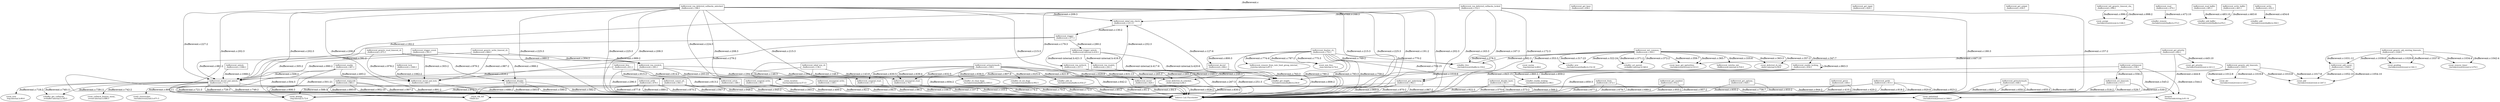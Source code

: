 digraph GRAPH_0 {

  // Generated by Graph::Easy 0.76 at Thu Jan 25 07:04:08 2024

  edge [ arrowhead=normal ];
  graph [
    label="./bufferevent.c",
    labelloc=top ];
  node [
    fillcolor=white,
    fontsize=11,
    shape=box,
    style=filled ];

  "./bufferevent.c:bufferevent_cancel_all_" [ label="bufferevent_cancel_all_\l./bufferevent.c:941:1\l" ]
  "./bufferevent.c:bufferevent_finalize_cb_" [ label="bufferevent_finalize_cb_\l./bufferevent.c:752:1\l" ]
  "./bufferevent.c:bufferevent_generic_read_timeout_cb" [ label="bufferevent_generic_read_timeout_cb\l./bufferevent.c:975:1\l" ]
  "./bufferevent.c:bufferevent_generic_write_timeout_cb" [ label="bufferevent_generic_write_timeout_cb\l./bufferevent.c:984:1\l" ]
  "./bufferevent.c:bufferevent_inbuf_wm_cb" [ label="bufferevent_inbuf_wm_cb\l./bufferevent.c:136:1\l" ]
  "./bufferevent.c:bufferevent_inbuf_wm_check" [ label="bufferevent_inbuf_wm_check\l./bufferevent.c:121:13\l" ]
  "./bufferevent.c:bufferevent_run_deferred_callbacks_locked" [ label="bufferevent_run_deferred_callbacks_locked\l./bufferevent.c:152:1\l" ]
  "./bufferevent.c:bufferevent_run_deferred_callbacks_unlocked" [ label="bufferevent_run_deferred_callbacks_unlocked\l./bufferevent.c:186:1\l" ]
  "./bufferevent.c:bufferevent_trigger_nolock_" [ label="bufferevent_trigger_nolock_\l./bufferevent-internal.h:414:1\l" ]
  __errno_location [ label="__errno_location\l/usr/include/errno.h:37:13\l", shape=ellipse ]
  __indirect_call [ label="Indirect Call Placeholder\l", shape=ellipse ]
  __stack_chk_fail [ label="__stack_chk_fail\l<built-in>\l", shape=ellipse ]
  bufferevent_add_event_ [ label="bufferevent_add_event_\l./bufferevent.c:1049:1\l" ]
  bufferevent_decref [ label="bufferevent_decref\l./bufferevent.c:804:1\l" ]
  bufferevent_decref_and_unlock_ [ label="bufferevent_decref_and_unlock_\l./bufferevent.c:711:1\l" ]
  bufferevent_disable [ label="bufferevent_disable\l./bufferevent.c:578:1\l" ]
  bufferevent_disable_hard_ [ label="bufferevent_disable_hard_\l./bufferevent.c:561:1\l" ]
  bufferevent_enable [ label="bufferevent_enable\l./bufferevent.c:487:1\l" ]
  bufferevent_enable_locking_ [ label="bufferevent_enable_locking_\l./bufferevent.c:834:1\l" ]
  bufferevent_flush [ label="bufferevent_flush\l./bufferevent.c:672:1\l" ]
  bufferevent_free [ label="bufferevent_free\l./bufferevent.c:811:1\l" ]
  bufferevent_generic_adj_existing_timeouts_ [ label="bufferevent_generic_adj_existing_timeouts_\l./bufferevent.c:1026:1\l" ]
  bufferevent_generic_adj_timeouts_ [ label="bufferevent_generic_adj_timeouts_\l./bufferevent.c:1003:1\l" ]
  bufferevent_get_base [ label="bufferevent_get_base\l./bufferevent.c:436:1\l" ]
  bufferevent_get_enabled [ label="bufferevent_get_enabled\l./bufferevent.c:952:1\l" ]
  bufferevent_get_input [ label="bufferevent_get_input\l./bufferevent.c:424:1\l" ]
  bufferevent_get_options_ [ label="bufferevent_get_options_\l./bufferevent.c:928:1\l" ]
  bufferevent_get_output [ label="bufferevent_get_output\l./bufferevent.c:430:1\l" ]
  bufferevent_get_priority [ label="bufferevent_get_priority\l./bufferevent.c:442:1\l" ]
  bufferevent_get_underlying [ label="bufferevent_get_underlying\l./bufferevent.c:962:1\l" ]
  bufferevent_getcb [ label="bufferevent_getcb\l./bufferevent.c:404:1\l" ]
  bufferevent_getfd [ label="bufferevent_getfd\l./bufferevent.c:913:1\l" ]
  bufferevent_getwatermark [ label="bufferevent_getwatermark\l./bufferevent.c:646:1\l" ]
  bufferevent_incref [ label="bufferevent_incref\l./bufferevent.c:820:1\l" ]
  bufferevent_incref_and_lock_ [ label="bufferevent_incref_and_lock_\l./bufferevent.c:685:1\l" ]
  bufferevent_init_common_ [ label="bufferevent_init_common_\l./bufferevent.c:309:1\l" ]
  bufferevent_init_generic_timeout_cbs_ [ label="bufferevent_init_generic_timeout_cbs_\l./bufferevent.c:994:1\l" ]
  bufferevent_lock [ label="bufferevent_lock\l./bufferevent.c:1060:1\l" ]
  bufferevent_ratelim_init_ [ label="bufferevent_ratelim_init_\l./bufferevent-internal.h:518:5\l", shape=ellipse ]
  bufferevent_read [ label="bufferevent_read\l./bufferevent.c:470:1\l" ]
  bufferevent_read_buffer [ label="bufferevent_read_buffer\l./bufferevent.c:481:1\l" ]
  bufferevent_remove_from_rate_limit_group_internal_ [ label="bufferevent_remove_from_rate_limit_group_internal_\l./ratelim-internal.h:87:5\l", shape=ellipse ]
  bufferevent_replacefd [ label="bufferevent_replacefd\l./bufferevent.c:885:1\l" ]
  bufferevent_run_eventcb_ [ label="bufferevent_run_eventcb_\l./bufferevent.c:285:1\l" ]
  bufferevent_run_readcb_ [ label="bufferevent_run_readcb_\l./bufferevent.c:241:1\l" ]
  bufferevent_run_writecb_ [ label="bufferevent_run_writecb_\l./bufferevent.c:257:1\l" ]
  bufferevent_set_timeouts [ label="bufferevent_set_timeouts\l./bufferevent.c:511:1\l" ]
  bufferevent_setcb [ label="bufferevent_setcb\l./bufferevent.c:389:1\l" ]
  bufferevent_setfd [ label="bufferevent_setfd\l./bufferevent.c:870:1\l" ]
  bufferevent_settimeout [ label="bufferevent_settimeout\l./bufferevent.c:538:1\l" ]
  bufferevent_setwatermark [ label="bufferevent_setwatermark\l./bufferevent.c:599:1\l" ]
  bufferevent_suspend_read_ [ label="bufferevent_suspend_read_\l./bufferevent.c:67:1\l" ]
  bufferevent_suspend_write_ [ label="bufferevent_suspend_write_\l./bufferevent.c:89:1\l" ]
  bufferevent_trigger [ label="bufferevent_trigger\l./bufferevent.c:277:1\l" ]
  bufferevent_trigger_event [ label="bufferevent_trigger_event\l./bufferevent.c:301:1\l" ]
  bufferevent_unlock [ label="bufferevent_unlock\l./bufferevent.c:1066:1\l" ]
  bufferevent_unsuspend_read_ [ label="bufferevent_unsuspend_read_\l./bufferevent.c:78:1\l" ]
  bufferevent_unsuspend_write_ [ label="bufferevent_unsuspend_write_\l./bufferevent.c:100:1\l" ]
  bufferevent_write [ label="bufferevent_write\l./bufferevent.c:452:1\l" ]
  bufferevent_write_buffer [ label="bufferevent_write_buffer\l./bufferevent.c:461:1\l" ]
  evbuffer_add [ label="evbuffer_add\l./include/event2/buffer.h:358:5\l", shape=ellipse ]
  evbuffer_add_buffer [ label="evbuffer_add_buffer\l./include/event2/buffer.h:476:5\l", shape=ellipse ]
  evbuffer_add_cb [ label="evbuffer_add_cb\l./include/event2/buffer.h:954:27\l", shape=ellipse ]
  evbuffer_cb_clear_flags [ label="evbuffer_cb_clear_flags\l./include/event2/buffer.h:1003:5\l", shape=ellipse ]
  evbuffer_cb_set_flags [ label="evbuffer_cb_set_flags\l./include/event2/buffer.h:992:5\l", shape=ellipse ]
  evbuffer_enable_locking [ label="evbuffer_enable_locking\l./include/event2/buffer.h:198:5\l", shape=ellipse ]
  evbuffer_free [ label="evbuffer_free\l./include/event2/buffer.h:159:6\l", shape=ellipse ]
  evbuffer_get_callbacks_ [ label="evbuffer_get_callbacks_\l./evbuffer-internal.h:345:5\l", shape=ellipse ]
  evbuffer_get_length [ label="evbuffer_get_length\l./include/event2/buffer.h:256:8\l", shape=ellipse ]
  evbuffer_new [ label="evbuffer_new\l./include/event2/buffer.h:152:18\l", shape=ellipse ]
  evbuffer_remove [ label="evbuffer_remove\l./include/event2/buffer.h:373:5\l", shape=ellipse ]
  evbuffer_set_parent_ [ label="evbuffer_set_parent_\l./evbuffer-internal.h:340:6\l", shape=ellipse ]
  event_add [ label="event_add\l./include/event2/event.h:1267:5\l", shape=ellipse ]
  event_assign [ label="event_assign\l./include/event2/event.h:1166:5\l", shape=ellipse ]
  event_base_get_npriorities [ label="event_base_get_npriorities\l./include/event2/event.h:1513:5\l", shape=ellipse ]
  event_callback_finalize_many_ [ label="event_callback_finalize_many_\l./event-internal.h:486:5\l", shape=ellipse ]
  event_debugx_ [ label="event_debugx_\l./log-internal.h:72:6\l", shape=ellipse ]
  event_deferred_cb_init_ [ label="event_deferred_cb_init_\l./defer-internal.h:50:6\l", shape=ellipse ]
  event_deferred_cb_schedule_ [ label="event_deferred_cb_schedule_\l./defer-internal.h:66:5\l", shape=ellipse ]
  event_del [ label="event_del\l./include/event2/event.h:1293:5\l", shape=ellipse ]
  event_errx [ label="event_errx\l./log-internal.h:66:6\l", shape=ellipse ]
  event_get_priority [ label="event_get_priority\l./include/event2/event.h:1411:5\l", shape=ellipse ]
  event_initialized [ label="event_initialized\l./include/event2/event.h:1368:5\l", shape=ellipse ]
  event_mm_free_ [ label="event_mm_free_\l./mm-internal.h:74:6\l", shape=ellipse ]
  event_pending [ label="event_pending\l./include/event2/event.h:1341:5\l", shape=ellipse ]
  event_remove_timer [ label="event_remove_timer\l./include/event2/event.h:1279:5\l", shape=ellipse ]
  event_warnx [ label="event_warnx\l./log-internal.h:68:6\l", shape=ellipse ]
  evutil_closesocket [ label="evutil_closesocket\l./include/event2/util.h:471:5\l", shape=ellipse ]
  memset [ label="memset\l/usr/include/string.h:61:14\l", shape=ellipse ]

  "./bufferevent.c:bufferevent_trigger_nolock_" -> bufferevent_run_writecb_ [ color="#000000", fontcolor="#000000", label="./bufferevent-internal.h:421:3" ]
  "./bufferevent.c:bufferevent_trigger_nolock_" -> bufferevent_run_readcb_ [ color="#000000", fontcolor="#000000", label="./bufferevent-internal.h:418:3" ]
  "./bufferevent.c:bufferevent_trigger_nolock_" -> evbuffer_get_length [ color="#000000", fontcolor="#000000", label="./bufferevent-internal.h:417:6" ]
  "./bufferevent.c:bufferevent_trigger_nolock_" -> evbuffer_get_length [ color="#000000", fontcolor="#000000", label="./bufferevent-internal.h:420:6" ]
  bufferevent_run_readcb_ -> __indirect_call [ color="#000000", fontcolor="#000000", label="./bufferevent.c:251:3" ]
  bufferevent_run_readcb_ -> bufferevent_incref [ color="#000000", fontcolor="#000000", label="./bufferevent.c:249:3" ]
  bufferevent_run_readcb_ -> event_deferred_cb_schedule_ [ color="#000000", fontcolor="#000000", label="./bufferevent.c:249:3" ]
  bufferevent_run_readcb_ -> "./bufferevent.c:bufferevent_inbuf_wm_check" [ color="#000000", fontcolor="#000000", label="./bufferevent.c:252:3" ]
  bufferevent_run_writecb_ -> __indirect_call [ color="#000000", fontcolor="#000000", label="./bufferevent.c:267:3" ]
  bufferevent_run_writecb_ -> bufferevent_incref [ color="#000000", fontcolor="#000000", label="./bufferevent.c:265:3" ]
  bufferevent_run_writecb_ -> event_deferred_cb_schedule_ [ color="#000000", fontcolor="#000000", label="./bufferevent.c:265:3" ]
  bufferevent_suspend_read_ -> __indirect_call [ color="#000000", fontcolor="#000000", label="./bufferevent.c:70:2" ]
  bufferevent_suspend_read_ -> __indirect_call [ color="#000000", fontcolor="#000000", label="./bufferevent.c:72:3" ]
  bufferevent_suspend_read_ -> __indirect_call [ color="#000000", fontcolor="#000000", label="./bufferevent.c:74:2" ]
  bufferevent_unsuspend_read_ -> __indirect_call [ color="#000000", fontcolor="#000000", label="./bufferevent.c:81:2" ]
  bufferevent_unsuspend_read_ -> __indirect_call [ color="#000000", fontcolor="#000000", label="./bufferevent.c:84:3" ]
  bufferevent_unsuspend_read_ -> __indirect_call [ color="#000000", fontcolor="#000000", label="./bufferevent.c:85:2" ]
  bufferevent_suspend_write_ -> __indirect_call [ color="#000000", fontcolor="#000000", label="./bufferevent.c:92:2" ]
  bufferevent_suspend_write_ -> __indirect_call [ color="#000000", fontcolor="#000000", label="./bufferevent.c:94:3" ]
  bufferevent_suspend_write_ -> __indirect_call [ color="#000000", fontcolor="#000000", label="./bufferevent.c:96:2" ]
  bufferevent_unsuspend_write_ -> __indirect_call [ color="#000000", fontcolor="#000000", label="./bufferevent.c:103:2" ]
  bufferevent_unsuspend_write_ -> __indirect_call [ color="#000000", fontcolor="#000000", label="./bufferevent.c:106:3" ]
  bufferevent_unsuspend_write_ -> __indirect_call [ color="#000000", fontcolor="#000000", label="./bufferevent.c:107:2" ]
  "./bufferevent.c:bufferevent_inbuf_wm_check" -> bufferevent_trigger [ color="#000000", fontcolor="#000000", label="./bufferevent.c:130:2" ]
  "./bufferevent.c:bufferevent_inbuf_wm_check" -> evbuffer_get_length [ color="#000000", fontcolor="#000000", label="./bufferevent.c:127:6" ]
  bufferevent_trigger -> bufferevent_incref_and_lock_ [ color="#000000", fontcolor="#000000", label="./bufferevent.c:279:2" ]
  bufferevent_trigger -> bufferevent_decref_and_unlock_ [ color="#000000", fontcolor="#000000", label="./bufferevent.c:281:2" ]
  bufferevent_trigger -> "./bufferevent.c:bufferevent_trigger_nolock_" [ color="#000000", fontcolor="#000000", label="./bufferevent.c:280:2" ]
  "./bufferevent.c:bufferevent_inbuf_wm_cb" -> bufferevent_suspend_read_ [ color="#000000", fontcolor="#000000", label="./bufferevent.c:146:3" ]
  "./bufferevent.c:bufferevent_inbuf_wm_cb" -> bufferevent_unsuspend_read_ [ color="#000000", fontcolor="#000000", label="./bufferevent.c:148:3" ]
  "./bufferevent.c:bufferevent_inbuf_wm_cb" -> evbuffer_get_length [ color="#000000", fontcolor="#000000", label="./bufferevent.c:143:9" ]
  "./bufferevent.c:bufferevent_run_deferred_callbacks_locked" -> __indirect_call [ color="#000000", fontcolor="#000000", label="./bufferevent.c:157:2" ]
  "./bufferevent.c:bufferevent_run_deferred_callbacks_locked" -> __indirect_call [ color="#000000", fontcolor="#000000", label="./bufferevent.c:163:3" ]
  "./bufferevent.c:bufferevent_run_deferred_callbacks_locked" -> __indirect_call [ color="#000000", fontcolor="#000000", label="./bufferevent.c:167:3" ]
  "./bufferevent.c:bufferevent_run_deferred_callbacks_locked" -> __indirect_call [ color="#000000", fontcolor="#000000", label="./bufferevent.c:172:3" ]
  "./bufferevent.c:bufferevent_run_deferred_callbacks_locked" -> __indirect_call [ color="#000000", fontcolor="#000000", label="./bufferevent.c:180:3" ]
  "./bufferevent.c:bufferevent_run_deferred_callbacks_locked" -> bufferevent_decref_and_unlock_ [ color="#000000", fontcolor="#000000", label="./bufferevent.c:182:2" ]
  "./bufferevent.c:bufferevent_run_deferred_callbacks_locked" -> __errno_location [ color="#000000", fontcolor="#000000", label="./bufferevent.c:179:3" ]
  "./bufferevent.c:bufferevent_run_deferred_callbacks_locked" -> "./bufferevent.c:bufferevent_inbuf_wm_check" [ color="#000000", fontcolor="#000000", label="./bufferevent.c:168:3" ]
  bufferevent_decref_and_unlock_ -> __indirect_call [ color="#000000", fontcolor="#000000", label="./bufferevent.c:721:3" ]
  bufferevent_decref_and_unlock_ -> __indirect_call [ color="#000000", fontcolor="#000000", label="./bufferevent.c:726:3" ]
  bufferevent_decref_and_unlock_ -> __indirect_call [ color="#000000", fontcolor="#000000", label="./bufferevent.c:746:2" ]
  bufferevent_decref_and_unlock_ -> event_callback_finalize_many_ [ color="#000000", fontcolor="#000000", label="./bufferevent.c:742:2" ]
  bufferevent_decref_and_unlock_ -> evbuffer_get_callbacks_ [ color="#000000", fontcolor="#000000", label="./bufferevent.c:739:11" ]
  bufferevent_decref_and_unlock_ -> evbuffer_get_callbacks_ [ color="#000000", fontcolor="#000000", label="./bufferevent.c:740:11" ]
  bufferevent_decref_and_unlock_ -> event_errx [ color="#000000", fontcolor="#000000", label="./bufferevent.c:718:2" ]
  bufferevent_decref_and_unlock_ -> __stack_chk_fail [ color="#000000" ]
  bufferevent_decref_and_unlock_ -> event_initialized [ color="#000000", fontcolor="#000000", label="./bufferevent.c:736:7" ]
  "./bufferevent.c:bufferevent_run_deferred_callbacks_unlocked" -> __indirect_call [ color="#000000", fontcolor="#000000", label="./bufferevent.c:191:2" ]
  "./bufferevent.c:bufferevent_run_deferred_callbacks_unlocked" -> __indirect_call [ color="#000000", fontcolor="#000000", label="./bufferevent.c:202:3" ]
  "./bufferevent.c:bufferevent_run_deferred_callbacks_unlocked" -> __indirect_call [ color="#000000", fontcolor="#000000", label="./bufferevent.c:202:3" ]
  "./bufferevent.c:bufferevent_run_deferred_callbacks_unlocked" -> __indirect_call [ color="#000000", fontcolor="#000000", label="./bufferevent.c:202:3" ]
  "./bufferevent.c:bufferevent_run_deferred_callbacks_unlocked" -> __indirect_call [ color="#000000", fontcolor="#000000", label="./bufferevent.c:208:3" ]
  "./bufferevent.c:bufferevent_run_deferred_callbacks_unlocked" -> __indirect_call [ color="#000000", fontcolor="#000000", label="./bufferevent.c:208:3" ]
  "./bufferevent.c:bufferevent_run_deferred_callbacks_unlocked" -> __indirect_call [ color="#000000", fontcolor="#000000", label="./bufferevent.c:208:3" ]
  "./bufferevent.c:bufferevent_run_deferred_callbacks_unlocked" -> __indirect_call [ color="#000000", fontcolor="#000000", label="./bufferevent.c:215:3" ]
  "./bufferevent.c:bufferevent_run_deferred_callbacks_unlocked" -> __indirect_call [ color="#000000", fontcolor="#000000", label="./bufferevent.c:215:3" ]
  "./bufferevent.c:bufferevent_run_deferred_callbacks_unlocked" -> __indirect_call [ color="#000000", fontcolor="#000000", label="./bufferevent.c:215:3" ]
  "./bufferevent.c:bufferevent_run_deferred_callbacks_unlocked" -> __indirect_call [ color="#000000", fontcolor="#000000", label="./bufferevent.c:225:3" ]
  "./bufferevent.c:bufferevent_run_deferred_callbacks_unlocked" -> __indirect_call [ color="#000000", fontcolor="#000000", label="./bufferevent.c:225:3" ]
  "./bufferevent.c:bufferevent_run_deferred_callbacks_unlocked" -> __indirect_call [ color="#000000", fontcolor="#000000", label="./bufferevent.c:225:3" ]
  "./bufferevent.c:bufferevent_run_deferred_callbacks_unlocked" -> bufferevent_decref_and_unlock_ [ color="#000000", fontcolor="#000000", label="./bufferevent.c:227:2" ]
  "./bufferevent.c:bufferevent_run_deferred_callbacks_unlocked" -> __errno_location [ color="#000000", fontcolor="#000000", label="./bufferevent.c:224:3" ]
  "./bufferevent.c:bufferevent_run_deferred_callbacks_unlocked" -> "./bufferevent.c:bufferevent_inbuf_wm_check" [ color="#000000", fontcolor="#000000", label="./bufferevent.c:209:3" ]
  bufferevent_incref -> __indirect_call [ color="#000000", fontcolor="#000000", label="./bufferevent.c:828:2" ]
  bufferevent_incref -> __indirect_call [ color="#000000", fontcolor="#000000", label="./bufferevent.c:830:2" ]
  bufferevent_incref_and_lock_ -> __indirect_call [ color="#000000", fontcolor="#000000", label="./bufferevent.c:688:2" ]
  bufferevent_run_eventcb_ -> __indirect_call [ color="#000000", fontcolor="#000000", label="./bufferevent.c:296:3" ]
  bufferevent_run_eventcb_ -> bufferevent_incref [ color="#000000", fontcolor="#000000", label="./bufferevent.c:294:3" ]
  bufferevent_run_eventcb_ -> event_deferred_cb_schedule_ [ color="#000000", fontcolor="#000000", label="./bufferevent.c:294:3" ]
  bufferevent_run_eventcb_ -> __errno_location [ color="#000000", fontcolor="#000000", label="./bufferevent.c:293:22" ]
  bufferevent_trigger_event -> bufferevent_run_eventcb_ [ color="#000000", fontcolor="#000000", label="./bufferevent.c:304:2" ]
  bufferevent_trigger_event -> bufferevent_incref_and_lock_ [ color="#000000", fontcolor="#000000", label="./bufferevent.c:303:2" ]
  bufferevent_trigger_event -> bufferevent_decref_and_unlock_ [ color="#000000", fontcolor="#000000", label="./bufferevent.c:305:2" ]
  bufferevent_init_common_ -> evbuffer_set_parent_ [ color="#000000", fontcolor="#000000", label="./bufferevent.c:371:2" ]
  bufferevent_init_common_ -> evbuffer_set_parent_ [ color="#000000", fontcolor="#000000", label="./bufferevent.c:372:2" ]
  bufferevent_init_common_ -> event_deferred_cb_init_ [ color="#000000", fontcolor="#000000", label="./bufferevent.c:357:3" ]
  bufferevent_init_common_ -> event_deferred_cb_init_ [ color="#000000", fontcolor="#000000", label="./bufferevent.c:363:3" ]
  bufferevent_init_common_ -> event_base_get_npriorities [ color="#000000", fontcolor="#000000", label="./bufferevent.c:359:7" ]
  bufferevent_init_common_ -> event_base_get_npriorities [ color="#000000", fontcolor="#000000", label="./bufferevent.c:365:7" ]
  bufferevent_init_common_ -> event_warnx [ color="#000000", fontcolor="#000000", label="./bufferevent.c:353:3" ]
  bufferevent_init_common_ -> bufferevent_enable_locking_ [ color="#000000", fontcolor="#000000", label="./bufferevent.c:347:7" ]
  bufferevent_init_common_ -> bufferevent_ratelim_init_ [ color="#000000", fontcolor="#000000", label="./bufferevent.c:335:6" ]
  bufferevent_init_common_ -> evbuffer_new [ color="#000000", fontcolor="#000000", label="./bufferevent.c:317:23" ]
  bufferevent_init_common_ -> evbuffer_new [ color="#000000", fontcolor="#000000", label="./bufferevent.c:322:24" ]
  bufferevent_init_common_ -> evbuffer_free [ color="#000000", fontcolor="#000000", label="./bufferevent.c:378:3" ]
  bufferevent_init_common_ -> evbuffer_free [ color="#000000", fontcolor="#000000", label="./bufferevent.c:382:3" ]
  bufferevent_enable_locking_ -> bufferevent_enable_locking_ [ color="#000000", fontcolor="#000000", label="./bufferevent.c:863:3" ]
  bufferevent_enable_locking_ -> __indirect_call [ color="#000000", fontcolor="#000000", label="./bufferevent.c:850:3" ]
  bufferevent_enable_locking_ -> evbuffer_enable_locking [ color="#000000", fontcolor="#000000", label="./bufferevent.c:859:2" ]
  bufferevent_enable_locking_ -> evbuffer_enable_locking [ color="#000000", fontcolor="#000000", label="./bufferevent.c:860:2" ]
  bufferevent_enable_locking_ -> bufferevent_get_underlying [ color="#000000", fontcolor="#000000", label="./bufferevent.c:843:15" ]
  bufferevent_setcb -> __indirect_call [ color="#000000", fontcolor="#000000", label="./bufferevent.c:393:2" ]
  bufferevent_setcb -> __indirect_call [ color="#000000", fontcolor="#000000", label="./bufferevent.c:400:2" ]
  bufferevent_getcb -> __indirect_call [ color="#000000", fontcolor="#000000", label="./bufferevent.c:410:2" ]
  bufferevent_getcb -> __indirect_call [ color="#000000", fontcolor="#000000", label="./bufferevent.c:420:2" ]
  bufferevent_get_priority -> event_base_get_npriorities [ color="#000000", fontcolor="#000000", label="./bufferevent.c:447:10" ]
  bufferevent_get_priority -> event_get_priority [ color="#000000", fontcolor="#000000", label="./bufferevent.c:445:10" ]
  bufferevent_get_priority -> event_initialized [ color="#000000", fontcolor="#000000", label="./bufferevent.c:444:6" ]
  bufferevent_write -> evbuffer_add [ color="#000000", fontcolor="#000000", label="./bufferevent.c:454:6" ]
  bufferevent_write_buffer -> evbuffer_add_buffer [ color="#000000", fontcolor="#000000", label="./bufferevent.c:463:6" ]
  bufferevent_read -> evbuffer_remove [ color="#000000", fontcolor="#000000", label="./bufferevent.c:472:10" ]
  bufferevent_read_buffer -> evbuffer_add_buffer [ color="#000000", fontcolor="#000000", label="./bufferevent.c:483:10" ]
  bufferevent_enable -> __indirect_call [ color="#000000", fontcolor="#000000", label="./bufferevent.c:501:21" ]
  bufferevent_enable -> bufferevent_incref_and_lock_ [ color="#000000", fontcolor="#000000", label="./bufferevent.c:493:2" ]
  bufferevent_enable -> bufferevent_decref_and_unlock_ [ color="#000000", fontcolor="#000000", label="./bufferevent.c:506:2" ]
  bufferevent_enable -> event_debugx_ [ color="#000000", fontcolor="#000000", label="./bufferevent.c:504:3" ]
  bufferevent_set_timeouts -> __indirect_call [ color="#000000", fontcolor="#000000", label="./bufferevent.c:516:2" ]
  bufferevent_set_timeouts -> __indirect_call [ color="#000000", fontcolor="#000000", label="./bufferevent.c:529:7" ]
  bufferevent_set_timeouts -> __indirect_call [ color="#000000", fontcolor="#000000", label="./bufferevent.c:530:2" ]
  bufferevent_settimeout -> __stack_chk_fail [ color="#000000" ]
  bufferevent_settimeout -> memset [ color="#000000", fontcolor="#000000", label="./bufferevent.c:544:2" ]
  bufferevent_settimeout -> memset [ color="#000000", fontcolor="#000000", label="./bufferevent.c:545:2" ]
  bufferevent_settimeout -> bufferevent_set_timeouts [ color="#000000", fontcolor="#000000", label="./bufferevent.c:556:2" ]
  bufferevent_disable_hard_ -> __indirect_call [ color="#000000", fontcolor="#000000", label="./bufferevent.c:566:2" ]
  bufferevent_disable_hard_ -> __indirect_call [ color="#000000", fontcolor="#000000", label="./bufferevent.c:570:6" ]
  bufferevent_disable_hard_ -> __indirect_call [ color="#000000", fontcolor="#000000", label="./bufferevent.c:573:2" ]
  bufferevent_disable -> __indirect_call [ color="#000000", fontcolor="#000000", label="./bufferevent.c:582:2" ]
  bufferevent_disable -> __indirect_call [ color="#000000", fontcolor="#000000", label="./bufferevent.c:585:6" ]
  bufferevent_disable -> __indirect_call [ color="#000000", fontcolor="#000000", label="./bufferevent.c:590:2" ]
  bufferevent_disable -> event_debugx_ [ color="#000000", fontcolor="#000000", label="./bufferevent.c:588:3" ]
  bufferevent_setwatermark -> __indirect_call [ color="#000000", fontcolor="#000000", label="./bufferevent.c:604:2" ]
  bufferevent_setwatermark -> __indirect_call [ color="#000000", fontcolor="#000000", label="./bufferevent.c:642:2" ]
  bufferevent_setwatermark -> bufferevent_suspend_read_ [ color="#000000", fontcolor="#000000", label="./bufferevent.c:630:5" ]
  bufferevent_setwatermark -> evbuffer_cb_clear_flags [ color="#000000", fontcolor="#000000", label="./bufferevent.c:636:5" ]
  bufferevent_setwatermark -> evbuffer_cb_set_flags [ color="#000000", fontcolor="#000000", label="./bufferevent.c:625:4" ]
  bufferevent_setwatermark -> evbuffer_add_cb [ color="#000000", fontcolor="#000000", label="./bufferevent.c:621:9" ]
  bufferevent_setwatermark -> bufferevent_unsuspend_read_ [ color="#000000", fontcolor="#000000", label="./bufferevent.c:632:5" ]
  bufferevent_setwatermark -> bufferevent_unsuspend_read_ [ color="#000000", fontcolor="#000000", label="./bufferevent.c:639:4" ]
  bufferevent_setwatermark -> evbuffer_get_length [ color="#000000", fontcolor="#000000", label="./bufferevent.c:629:8" ]
  bufferevent_setwatermark -> evbuffer_get_length [ color="#000000", fontcolor="#000000", label="./bufferevent.c:631:13" ]
  bufferevent_getwatermark -> __indirect_call [ color="#000000", fontcolor="#000000", label="./bufferevent.c:650:3" ]
  bufferevent_getwatermark -> __indirect_call [ color="#000000", fontcolor="#000000", label="./bufferevent.c:655:3" ]
  bufferevent_getwatermark -> __indirect_call [ color="#000000", fontcolor="#000000", label="./bufferevent.c:660:3" ]
  bufferevent_getwatermark -> __indirect_call [ color="#000000", fontcolor="#000000", label="./bufferevent.c:665:3" ]
  bufferevent_flush -> __indirect_call [ color="#000000", fontcolor="#000000", label="./bufferevent.c:677:2" ]
  bufferevent_flush -> __indirect_call [ color="#000000", fontcolor="#000000", label="./bufferevent.c:679:7" ]
  bufferevent_flush -> __indirect_call [ color="#000000", fontcolor="#000000", label="./bufferevent.c:680:2" ]
  "./bufferevent.c:bufferevent_finalize_cb_" -> __indirect_call [ color="#000000", fontcolor="#000000", label="./bufferevent.c:758:2" ]
  "./bufferevent.c:bufferevent_finalize_cb_" -> __indirect_call [ color="#000000", fontcolor="#000000", label="./bufferevent.c:763:3" ]
  "./bufferevent.c:bufferevent_finalize_cb_" -> __indirect_call [ color="#000000", fontcolor="#000000", label="./bufferevent.c:780:2" ]
  "./bufferevent.c:bufferevent_finalize_cb_" -> __indirect_call [ color="#000000", fontcolor="#000000", label="./bufferevent.c:783:3" ]
  "./bufferevent.c:bufferevent_finalize_cb_" -> bufferevent_decref [ color="#000000", fontcolor="#000000", label="./bufferevent.c:800:3" ]
  "./bufferevent.c:bufferevent_finalize_cb_" -> event_mm_free_ [ color="#000000", fontcolor="#000000", label="./bufferevent.c:775:3" ]
  "./bufferevent.c:bufferevent_finalize_cb_" -> event_mm_free_ [ color="#000000", fontcolor="#000000", label="./bufferevent.c:787:2" ]
  "./bufferevent.c:bufferevent_finalize_cb_" -> bufferevent_remove_from_rate_limit_group_internal_ [ color="#000000", fontcolor="#000000", label="./bufferevent.c:774:4" ]
  "./bufferevent.c:bufferevent_finalize_cb_" -> bufferevent_get_underlying [ color="#000000", fontcolor="#000000", label="./bufferevent.c:759:15" ]
  "./bufferevent.c:bufferevent_finalize_cb_" -> evbuffer_free [ color="#000000", fontcolor="#000000", label="./bufferevent.c:769:2" ]
  "./bufferevent.c:bufferevent_finalize_cb_" -> evbuffer_free [ color="#000000", fontcolor="#000000", label="./bufferevent.c:770:2" ]
  bufferevent_get_underlying -> __indirect_call [ color="#000000", fontcolor="#000000", label="./bufferevent.c:967:2" ]
  bufferevent_get_underlying -> __indirect_call [ color="#000000", fontcolor="#000000", label="./bufferevent.c:969:9" ]
  bufferevent_get_underlying -> __indirect_call [ color="#000000", fontcolor="#000000", label="./bufferevent.c:970:2" ]
  bufferevent_get_underlying -> __stack_chk_fail [ color="#000000" ]
  bufferevent_decref -> __indirect_call [ color="#000000", fontcolor="#000000", label="./bufferevent.c:806:2" ]
  bufferevent_decref -> bufferevent_decref_and_unlock_ [ color="#000000", fontcolor="#000000", label="./bufferevent.c:807:9" ]
  bufferevent_free -> __indirect_call [ color="#000000", fontcolor="#000000", label="./bufferevent.c:813:2" ]
  bufferevent_free -> bufferevent_decref_and_unlock_ [ color="#000000", fontcolor="#000000", label="./bufferevent.c:816:2" ]
  bufferevent_free -> "./bufferevent.c:bufferevent_cancel_all_" [ color="#000000", fontcolor="#000000", label="./bufferevent.c:815:2" ]
  bufferevent_free -> bufferevent_setcb [ color="#000000", fontcolor="#000000", label="./bufferevent.c:814:2" ]
  "./bufferevent.c:bufferevent_cancel_all_" -> __indirect_call [ color="#000000", fontcolor="#000000", label="./bufferevent.c:945:2" ]
  "./bufferevent.c:bufferevent_cancel_all_" -> __indirect_call [ color="#000000", fontcolor="#000000", label="./bufferevent.c:947:3" ]
  "./bufferevent.c:bufferevent_cancel_all_" -> __indirect_call [ color="#000000", fontcolor="#000000", label="./bufferevent.c:948:2" ]
  "./bufferevent.c:bufferevent_cancel_all_" -> __stack_chk_fail [ color="#000000" ]
  "./bufferevent.c:bufferevent_cancel_all_" -> memset [ color="#000000", fontcolor="#000000", label="./bufferevent.c:944:2" ]
  bufferevent_setfd -> __indirect_call [ color="#000000", fontcolor="#000000", label="./bufferevent.c:875:2" ]
  bufferevent_setfd -> __indirect_call [ color="#000000", fontcolor="#000000", label="./bufferevent.c:877:9" ]
  bufferevent_setfd -> __indirect_call [ color="#000000", fontcolor="#000000", label="./bufferevent.c:880:2" ]
  bufferevent_setfd -> __stack_chk_fail [ color="#000000" ]
  bufferevent_setfd -> event_debugx_ [ color="#000000", fontcolor="#000000", label="./bufferevent.c:879:3" ]
  bufferevent_replacefd -> __indirect_call [ color="#000000", fontcolor="#000000", label="./bufferevent.c:891:2" ]
  bufferevent_replacefd -> __indirect_call [ color="#000000", fontcolor="#000000", label="./bufferevent.c:893:9" ]
  bufferevent_replacefd -> __indirect_call [ color="#000000", fontcolor="#000000", label="./bufferevent.c:902:10" ]
  bufferevent_replacefd -> __indirect_call [ color="#000000", fontcolor="#000000", label="./bufferevent.c:907:2" ]
  bufferevent_replacefd -> evutil_closesocket [ color="#000000", fontcolor="#000000", label="./bufferevent.c:897:11" ]
  bufferevent_replacefd -> __stack_chk_fail [ color="#000000" ]
  bufferevent_replacefd -> event_debugx_ [ color="#000000", fontcolor="#000000", label="./bufferevent.c:906:3" ]
  bufferevent_getfd -> __indirect_call [ color="#000000", fontcolor="#000000", label="./bufferevent.c:918:2" ]
  bufferevent_getfd -> __indirect_call [ color="#000000", fontcolor="#000000", label="./bufferevent.c:920:9" ]
  bufferevent_getfd -> __indirect_call [ color="#000000", fontcolor="#000000", label="./bufferevent.c:923:2" ]
  bufferevent_getfd -> __stack_chk_fail [ color="#000000" ]
  bufferevent_getfd -> event_debugx_ [ color="#000000", fontcolor="#000000", label="./bufferevent.c:922:3" ]
  bufferevent_get_options_ -> __indirect_call [ color="#000000", fontcolor="#000000", label="./bufferevent.c:933:2" ]
  bufferevent_get_options_ -> __indirect_call [ color="#000000", fontcolor="#000000", label="./bufferevent.c:935:2" ]
  bufferevent_get_enabled -> __indirect_call [ color="#000000", fontcolor="#000000", label="./bufferevent.c:955:2" ]
  bufferevent_get_enabled -> __indirect_call [ color="#000000", fontcolor="#000000", label="./bufferevent.c:957:2" ]
  "./bufferevent.c:bufferevent_generic_read_timeout_cb" -> bufferevent_run_eventcb_ [ color="#000000", fontcolor="#000000", label="./bufferevent.c:980:2" ]
  "./bufferevent.c:bufferevent_generic_read_timeout_cb" -> bufferevent_incref_and_lock_ [ color="#000000", fontcolor="#000000", label="./bufferevent.c:978:2" ]
  "./bufferevent.c:bufferevent_generic_read_timeout_cb" -> bufferevent_decref_and_unlock_ [ color="#000000", fontcolor="#000000", label="./bufferevent.c:981:2" ]
  "./bufferevent.c:bufferevent_generic_read_timeout_cb" -> bufferevent_disable [ color="#000000", fontcolor="#000000", label="./bufferevent.c:979:2" ]
  "./bufferevent.c:bufferevent_generic_write_timeout_cb" -> bufferevent_run_eventcb_ [ color="#000000", fontcolor="#000000", label="./bufferevent.c:989:2" ]
  "./bufferevent.c:bufferevent_generic_write_timeout_cb" -> bufferevent_incref_and_lock_ [ color="#000000", fontcolor="#000000", label="./bufferevent.c:987:2" ]
  "./bufferevent.c:bufferevent_generic_write_timeout_cb" -> bufferevent_decref_and_unlock_ [ color="#000000", fontcolor="#000000", label="./bufferevent.c:990:2" ]
  "./bufferevent.c:bufferevent_generic_write_timeout_cb" -> bufferevent_disable [ color="#000000", fontcolor="#000000", label="./bufferevent.c:988:2" ]
  bufferevent_init_generic_timeout_cbs_ -> event_assign [ color="#000000", fontcolor="#000000", label="./bufferevent.c:996:2" ]
  bufferevent_init_generic_timeout_cbs_ -> event_assign [ color="#000000", fontcolor="#000000", label="./bufferevent.c:998:2" ]
  bufferevent_generic_adj_timeouts_ -> event_del [ color="#000000", fontcolor="#000000", label="./bufferevent.c:1012:8" ]
  bufferevent_generic_adj_timeouts_ -> event_del [ color="#000000", fontcolor="#000000", label="./bufferevent.c:1019:8" ]
  bufferevent_generic_adj_timeouts_ -> event_add [ color="#000000", fontcolor="#000000", label="./bufferevent.c:1010:8" ]
  bufferevent_generic_adj_timeouts_ -> event_add [ color="#000000", fontcolor="#000000", label="./bufferevent.c:1017:8" ]
  bufferevent_generic_adj_timeouts_ -> evbuffer_get_length [ color="#000000", fontcolor="#000000", label="./bufferevent.c:1016:6" ]
  bufferevent_generic_adj_existing_timeouts_ -> event_remove_timer [ color="#000000", fontcolor="#000000", label="./bufferevent.c:1034:4" ]
  bufferevent_generic_adj_existing_timeouts_ -> event_remove_timer [ color="#000000", fontcolor="#000000", label="./bufferevent.c:1042:4" ]
  bufferevent_generic_adj_existing_timeouts_ -> bufferevent_add_event_ [ color="#000000", fontcolor="#000000", label="./bufferevent.c:1031:12" ]
  bufferevent_generic_adj_existing_timeouts_ -> bufferevent_add_event_ [ color="#000000", fontcolor="#000000", label="./bufferevent.c:1039:8" ]
  bufferevent_generic_adj_existing_timeouts_ -> event_pending [ color="#000000", fontcolor="#000000", label="./bufferevent.c:1029:6" ]
  bufferevent_generic_adj_existing_timeouts_ -> event_pending [ color="#000000", fontcolor="#000000", label="./bufferevent.c:1037:6" ]
  bufferevent_add_event_ -> event_add [ color="#000000", fontcolor="#000000", label="./bufferevent.c:1052:10" ]
  bufferevent_add_event_ -> event_add [ color="#000000", fontcolor="#000000", label="./bufferevent.c:1054:10" ]
  bufferevent_lock -> bufferevent_incref_and_lock_ [ color="#000000", fontcolor="#000000", label="./bufferevent.c:1062:2" ]
  bufferevent_unlock -> bufferevent_decref_and_unlock_ [ color="#000000", fontcolor="#000000", label="./bufferevent.c:1068:2" ]

}
